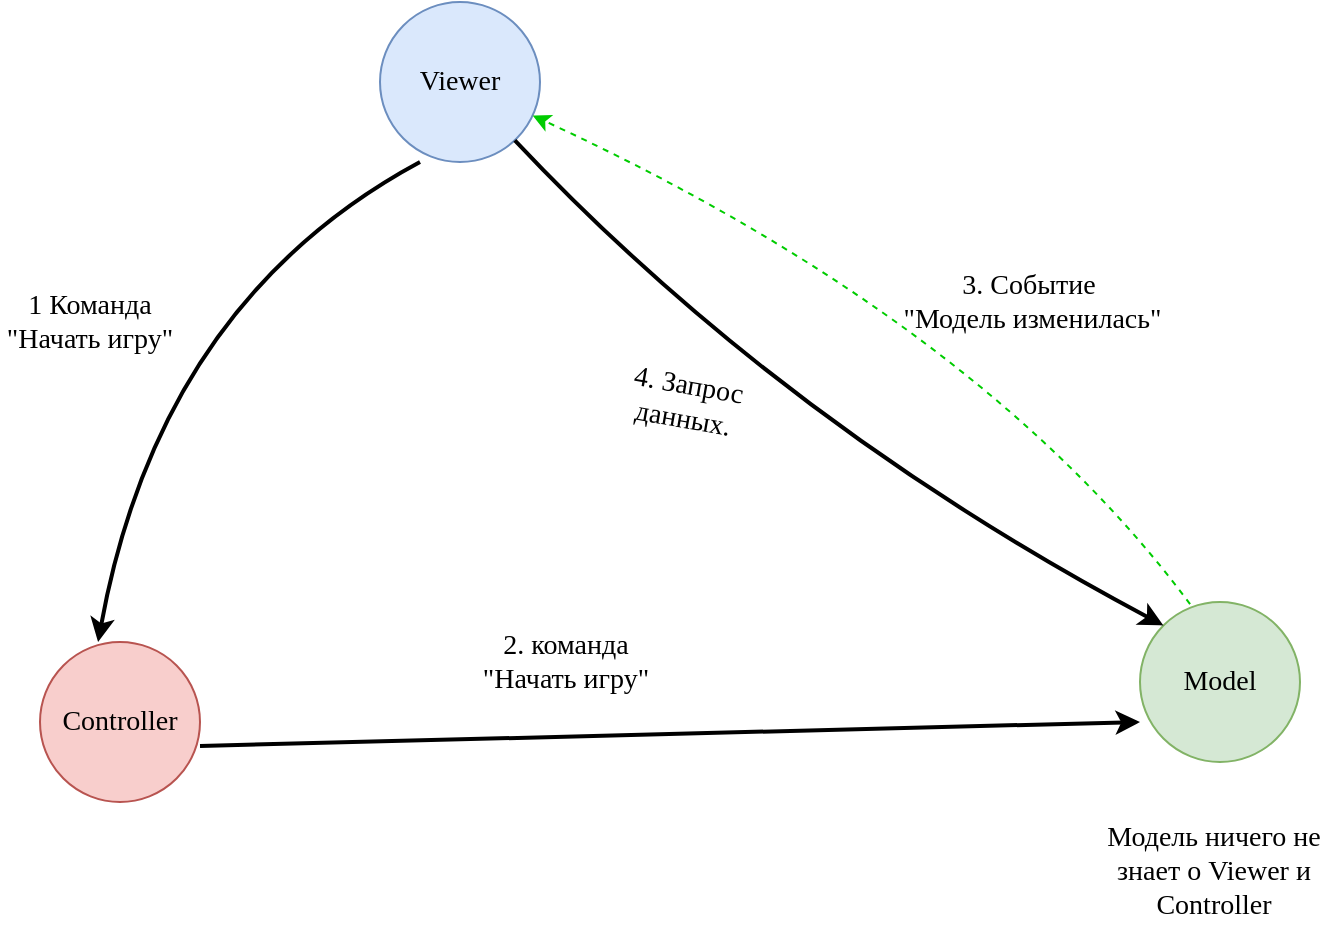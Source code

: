 <mxfile version="15.3.5" type="device"><diagram id="nvGywpMvwAA0TJZS_wEe" name="Page-1"><mxGraphModel dx="942" dy="500" grid="1" gridSize="10" guides="1" tooltips="1" connect="1" arrows="1" fold="1" page="1" pageScale="1" pageWidth="827" pageHeight="1169" math="0" shadow="0"><root><mxCell id="0"/><mxCell id="1" parent="0"/><mxCell id="dcbxEXWgaIJtLqKcfkHZ-2" value="&lt;div style=&quot;font-size: 14px&quot;&gt;&lt;span&gt;Viewer&lt;/span&gt;&lt;br&gt;&lt;/div&gt;" style="ellipse;whiteSpace=wrap;html=1;aspect=fixed;fillColor=#dae8fc;strokeColor=#6c8ebf;fontSize=14;fontFamily=Times New Roman;" parent="1" vertex="1"><mxGeometry x="300" y="110" width="80" height="80" as="geometry"/></mxCell><mxCell id="dcbxEXWgaIJtLqKcfkHZ-3" value="Model" style="ellipse;whiteSpace=wrap;html=1;aspect=fixed;fillColor=#d5e8d4;strokeColor=#82b366;fontSize=14;fontFamily=Times New Roman;" parent="1" vertex="1"><mxGeometry x="680" y="410" width="80" height="80" as="geometry"/></mxCell><mxCell id="dcbxEXWgaIJtLqKcfkHZ-4" value="Controller" style="ellipse;whiteSpace=wrap;html=1;aspect=fixed;fillColor=#f8cecc;strokeColor=#b85450;fontSize=14;fontFamily=Times New Roman;" parent="1" vertex="1"><mxGeometry x="130" y="430" width="80" height="80" as="geometry"/></mxCell><mxCell id="dcbxEXWgaIJtLqKcfkHZ-7" value="" style="endArrow=classic;html=1;fontSize=14;fontFamily=Times New Roman;curved=1;entryX=0;entryY=0;entryDx=0;entryDy=0;strokeWidth=2;" parent="1" source="dcbxEXWgaIJtLqKcfkHZ-2" target="dcbxEXWgaIJtLqKcfkHZ-3" edge="1"><mxGeometry width="50" height="50" relative="1" as="geometry"><mxPoint x="250" y="530" as="sourcePoint"/><mxPoint x="690" y="420" as="targetPoint"/><Array as="points"><mxPoint x="500" y="320"/></Array></mxGeometry></mxCell><mxCell id="dcbxEXWgaIJtLqKcfkHZ-9" value="4. Запрос данных." style="text;html=1;strokeColor=none;fillColor=none;align=center;verticalAlign=middle;whiteSpace=wrap;rounded=0;fontSize=14;fontFamily=Times New Roman;rotation=10;" parent="1" vertex="1"><mxGeometry x="400" y="300" width="106" height="20" as="geometry"/></mxCell><mxCell id="dcbxEXWgaIJtLqKcfkHZ-11" value="3. Событие&lt;br&gt;&amp;nbsp;&quot;Модель изменилась&quot;" style="text;html=1;strokeColor=none;fillColor=none;align=center;verticalAlign=middle;whiteSpace=wrap;rounded=0;fontSize=14;fontFamily=Times New Roman;rotation=0;" parent="1" vertex="1"><mxGeometry x="550" y="200" width="149.27" height="120" as="geometry"/></mxCell><mxCell id="dcbxEXWgaIJtLqKcfkHZ-16" value="" style="endArrow=classic;html=1;fontFamily=Times New Roman;fontSize=14;exitX=0.313;exitY=0.013;exitDx=0;exitDy=0;exitPerimeter=0;fontColor=#66FF66;strokeColor=#00CC00;dashed=1;curved=1;" parent="1" source="dcbxEXWgaIJtLqKcfkHZ-3" target="dcbxEXWgaIJtLqKcfkHZ-2" edge="1"><mxGeometry width="50" height="50" relative="1" as="geometry"><mxPoint x="400" y="400" as="sourcePoint"/><mxPoint x="450" y="350" as="targetPoint"/><Array as="points"><mxPoint x="600" y="270"/></Array></mxGeometry></mxCell><mxCell id="sXfaNA8tp4ZXH6QKWUL1-2" value="" style="endArrow=classic;html=1;fontSize=14;fontFamily=Times New Roman;curved=1;exitX=0.25;exitY=1;exitDx=0;exitDy=0;exitPerimeter=0;strokeWidth=2;entryX=0.363;entryY=0;entryDx=0;entryDy=0;entryPerimeter=0;" edge="1" parent="1" source="dcbxEXWgaIJtLqKcfkHZ-2" target="dcbxEXWgaIJtLqKcfkHZ-4"><mxGeometry width="50" height="50" relative="1" as="geometry"><mxPoint x="260" y="330" as="sourcePoint"/><mxPoint x="206" y="448" as="targetPoint"/><Array as="points"><mxPoint x="190" y="260"/></Array></mxGeometry></mxCell><mxCell id="sXfaNA8tp4ZXH6QKWUL1-3" value="1 Команда &quot;Начать игру&quot;" style="text;html=1;strokeColor=none;fillColor=none;align=center;verticalAlign=middle;whiteSpace=wrap;rounded=0;fontSize=14;fontFamily=Times New Roman;rotation=0;" vertex="1" parent="1"><mxGeometry x="110" y="250" width="90" height="40" as="geometry"/></mxCell><mxCell id="sXfaNA8tp4ZXH6QKWUL1-5" value="" style="endArrow=classic;html=1;startSize=6;endSize=6;sourcePerimeterSpacing=0;targetPerimeterSpacing=0;exitX=1;exitY=0.65;exitDx=0;exitDy=0;exitPerimeter=0;strokeWidth=2;" edge="1" parent="1" source="dcbxEXWgaIJtLqKcfkHZ-4"><mxGeometry width="50" height="50" relative="1" as="geometry"><mxPoint x="400" y="520" as="sourcePoint"/><mxPoint x="680" y="470" as="targetPoint"/></mxGeometry></mxCell><mxCell id="sXfaNA8tp4ZXH6QKWUL1-6" value="2. команда &quot;Начать игру&quot;" style="text;html=1;strokeColor=none;fillColor=none;align=center;verticalAlign=middle;whiteSpace=wrap;rounded=0;fontSize=14;fontFamily=Times New Roman;rotation=0;" vertex="1" parent="1"><mxGeometry x="340" y="420" width="106" height="40" as="geometry"/></mxCell><mxCell id="sXfaNA8tp4ZXH6QKWUL1-11" value="Модель ничего не знает о Viewer и Controller&lt;br&gt;" style="text;html=1;strokeColor=none;fillColor=none;align=center;verticalAlign=middle;whiteSpace=wrap;rounded=0;fontSize=14;fontFamily=Times New Roman;rotation=0;" vertex="1" parent="1"><mxGeometry x="654" y="510" width="126" height="70" as="geometry"/></mxCell></root></mxGraphModel></diagram></mxfile>